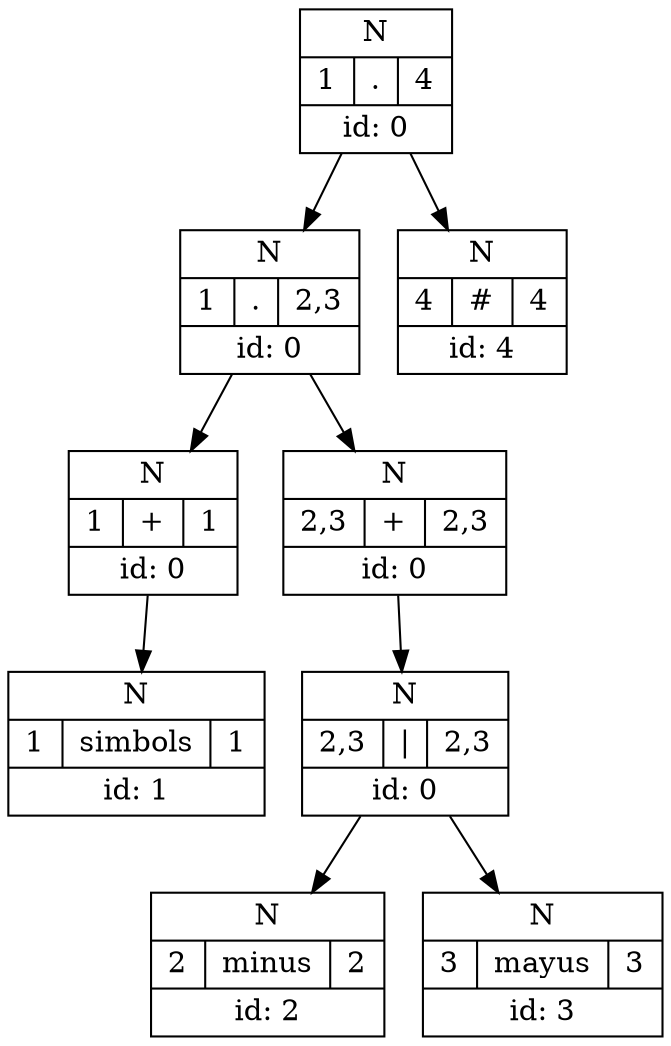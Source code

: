 digraph G{
rankdir=UD
node[shape=record]
concentrate=true
nodo44 [ label =" { N |{1|.|4}| id: 0} "];
nodo42 [ label =" { N |{1|.|2,3}| id: 0} "];
nodo37 [ label =" { N |{1|+|1}| id: 0} "];
nodo36 [ label =" { N |{1|{simbols}|1}| id: 1} "];
nodo37->nodo36
nodo42->nodo37
nodo41 [ label =" { N |{2,3|+|2,3}| id: 0} "];
nodo40 [ label =" { N |{2,3|\||2,3}| id: 0} "];
nodo38 [ label =" { N |{2|{minus}|2}| id: 2} "];
nodo40->nodo38
nodo39 [ label =" { N |{3|{mayus}|3}| id: 3} "];
nodo40->nodo39
nodo41->nodo40
nodo42->nodo41
nodo44->nodo42
nodo43 [ label =" { N |{4|#|4}| id: 4} "];
nodo44->nodo43

}
